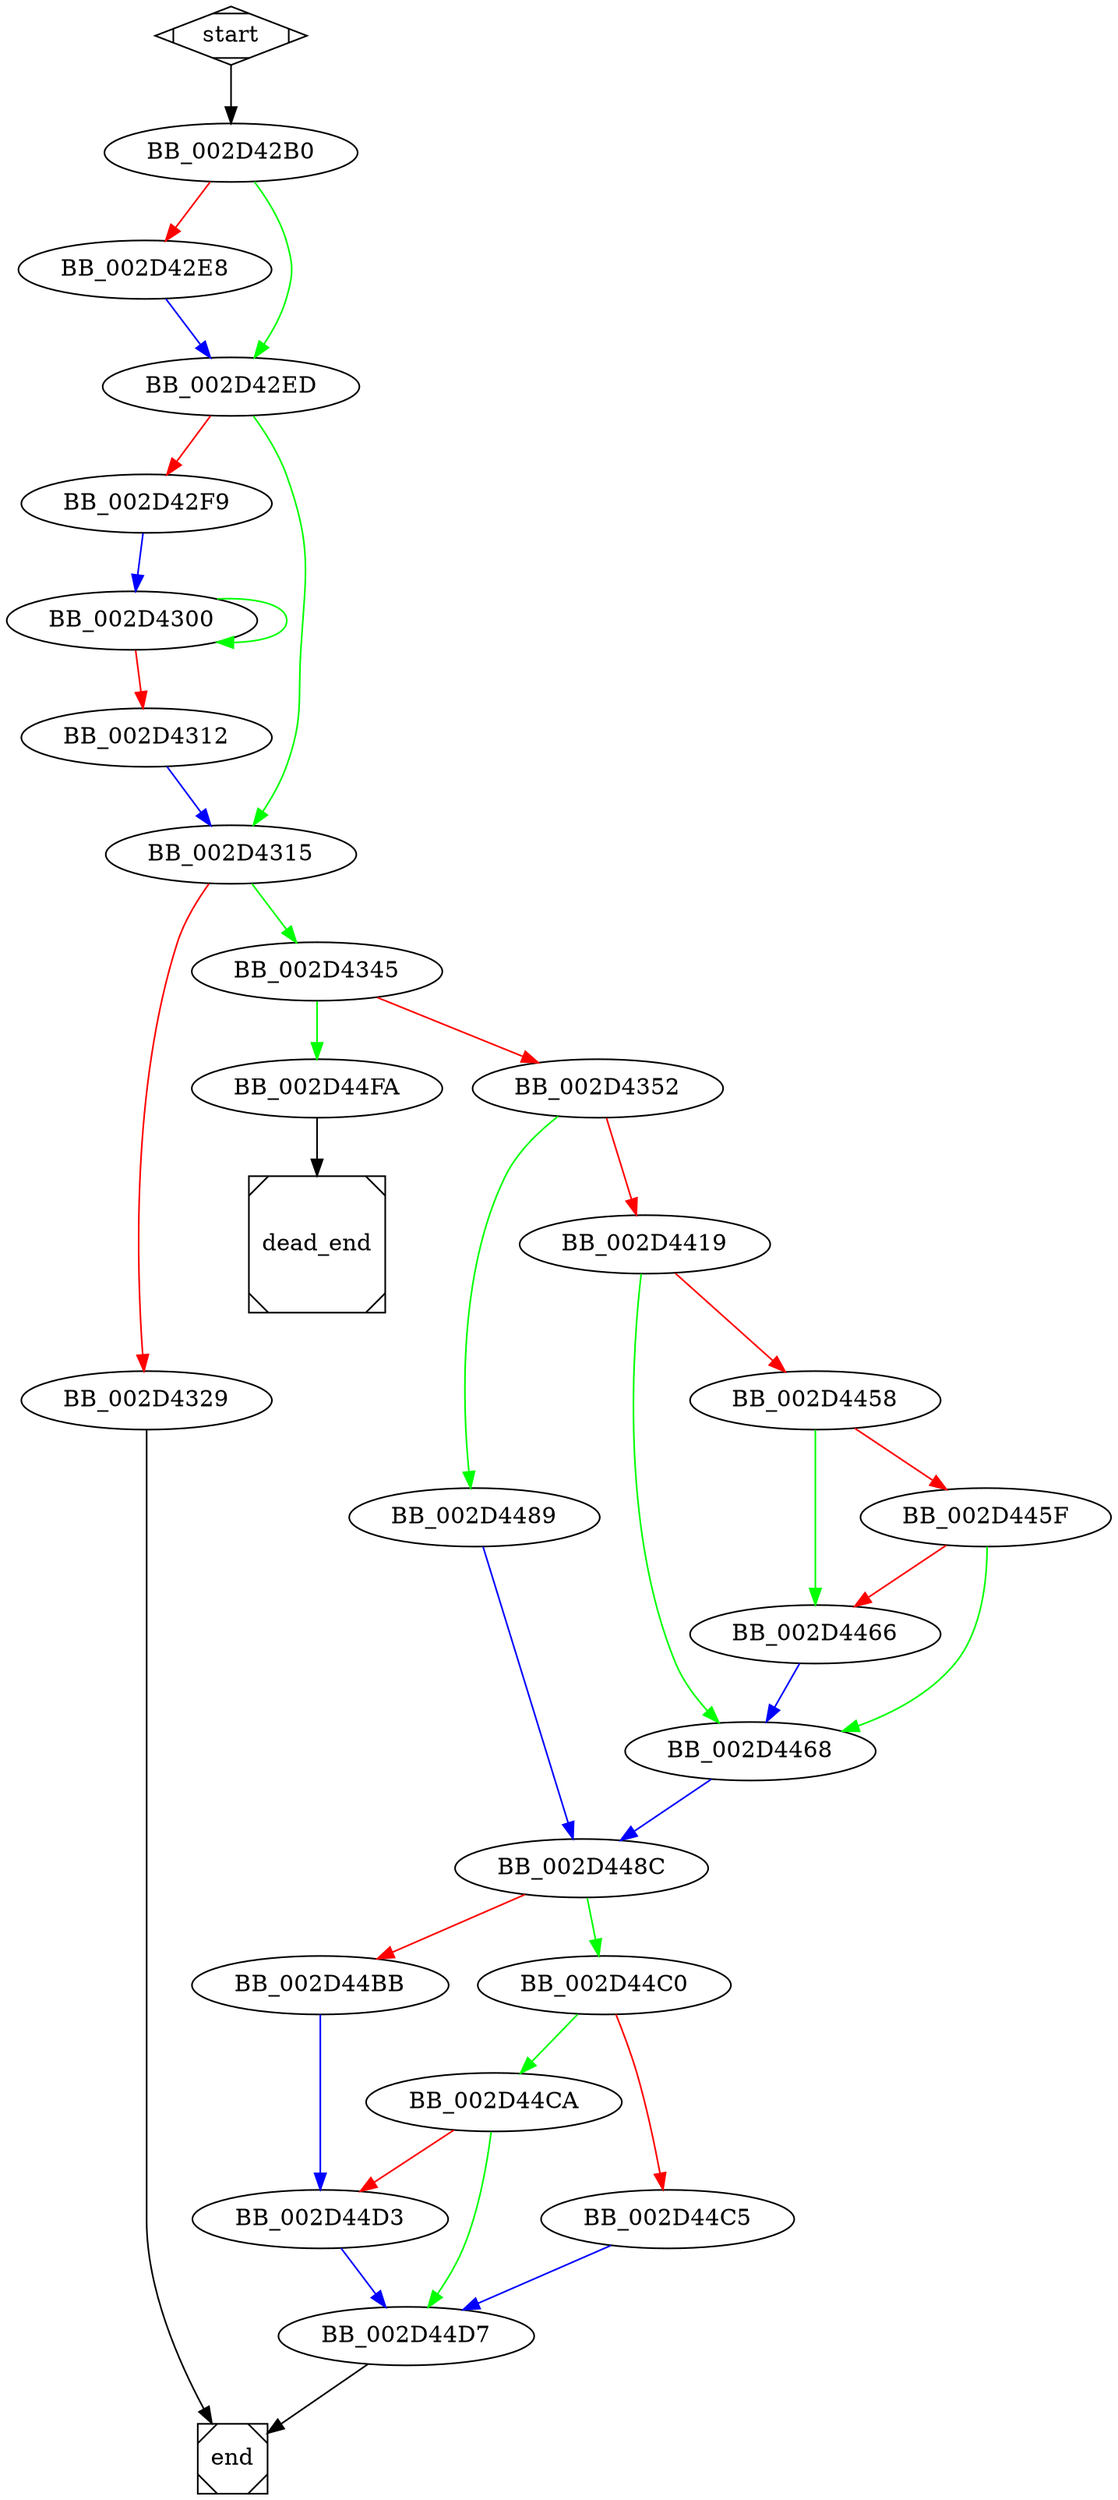 digraph G {
  start -> BB_002D42B0;
  
  BB_002D42B0 -> BB_002D42E8 [color=red];
  BB_002D42B0 -> BB_002D42ED [color=green];
  
  BB_002D42E8 -> BB_002D42ED [color=blue];
  
  BB_002D42ED -> BB_002D42F9 [color=red];
  BB_002D42ED -> BB_002D4315 [color=green];
  
  BB_002D42F9 -> BB_002D4300 [color=blue];
  
  BB_002D4300 -> BB_002D4312 [color=red];
  BB_002D4300 -> BB_002D4300 [color=green];
  
  BB_002D4312 -> BB_002D4315 [color=blue];
  
  BB_002D4315 -> BB_002D4329 [color=red];
  BB_002D4315 -> BB_002D4345 [color=green];
  
  BB_002D4329 -> end;
  
  BB_002D4345 -> BB_002D4352 [color=red];
  BB_002D4345 -> BB_002D44FA [color=green];
  
  BB_002D4352 -> BB_002D4419 [color=red];
  BB_002D4352 -> BB_002D4489 [color=green];
  
  BB_002D4419 -> BB_002D4458 [color=red];
  BB_002D4419 -> BB_002D4468 [color=green];
  
  BB_002D4458 -> BB_002D445F [color=red];
  BB_002D4458 -> BB_002D4466 [color=green];
  
  BB_002D445F -> BB_002D4466 [color=red];
  BB_002D445F -> BB_002D4468 [color=green];
  
  BB_002D4466 -> BB_002D4468 [color=blue];
  
  BB_002D4468 -> BB_002D448C [color=blue];
  
  BB_002D4489 -> BB_002D448C [color=blue];
  
  BB_002D448C -> BB_002D44BB [color=red];
  BB_002D448C -> BB_002D44C0 [color=green];
  
  BB_002D44BB -> BB_002D44D3 [color=blue];
  
  BB_002D44C0 -> BB_002D44C5 [color=red];
  BB_002D44C0 -> BB_002D44CA [color=green];
  
  BB_002D44C5 -> BB_002D44D7 [color=blue];
  
  BB_002D44CA -> BB_002D44D3 [color=red];
  BB_002D44CA -> BB_002D44D7 [color=green];
  
  BB_002D44D3 -> BB_002D44D7 [color=blue];
  
  BB_002D44D7 -> end;
  
  BB_002D44FA -> dead_end;

  start [shape=Mdiamond];
  end [shape=Msquare];
  dead_end [shape=Msquare];
}
